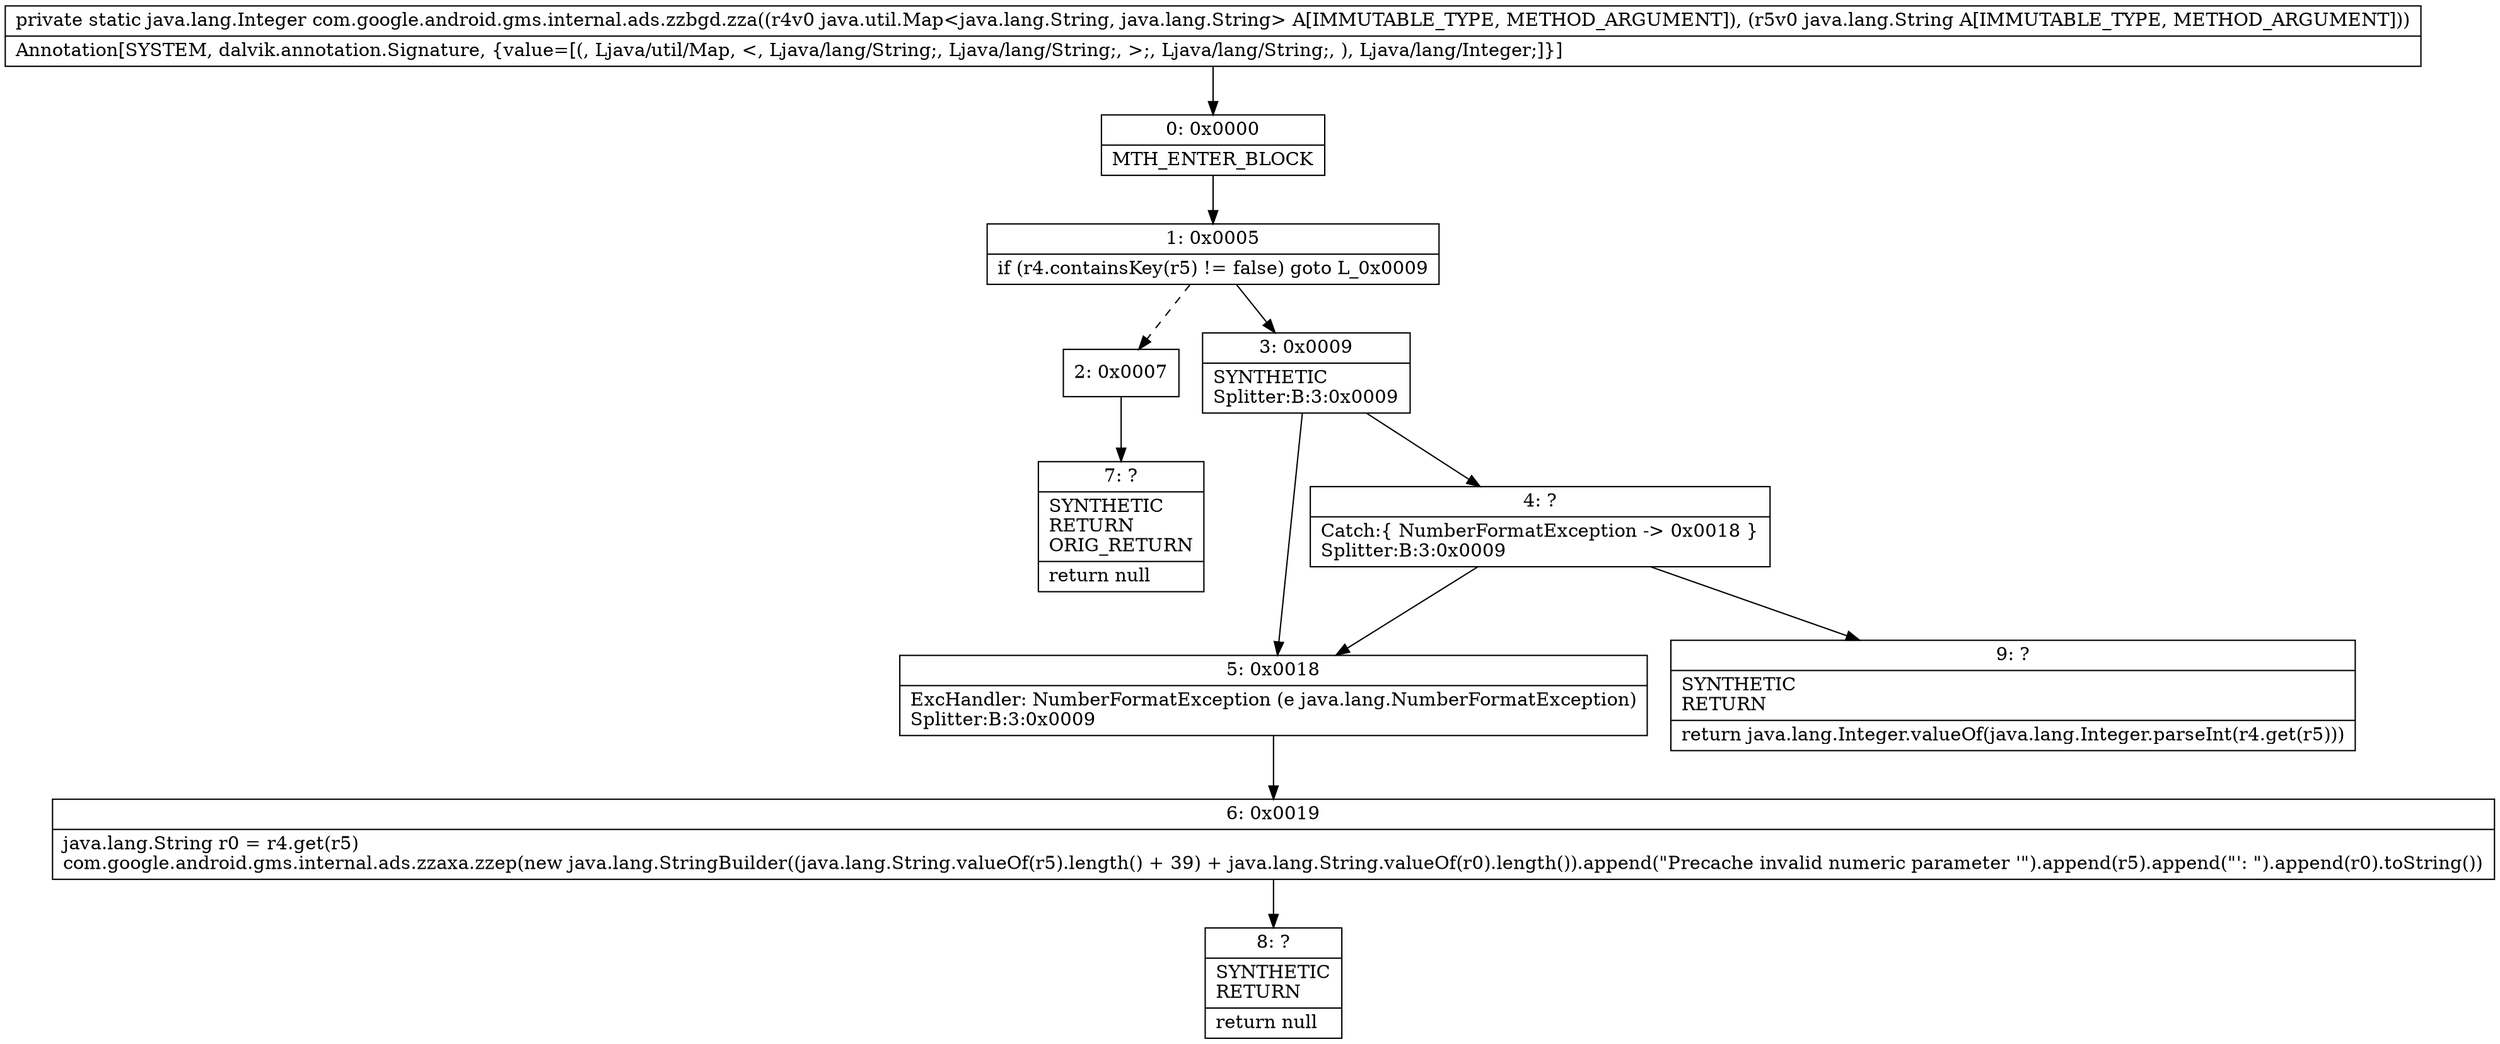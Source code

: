 digraph "CFG forcom.google.android.gms.internal.ads.zzbgd.zza(Ljava\/util\/Map;Ljava\/lang\/String;)Ljava\/lang\/Integer;" {
Node_0 [shape=record,label="{0\:\ 0x0000|MTH_ENTER_BLOCK\l}"];
Node_1 [shape=record,label="{1\:\ 0x0005|if (r4.containsKey(r5) != false) goto L_0x0009\l}"];
Node_2 [shape=record,label="{2\:\ 0x0007}"];
Node_3 [shape=record,label="{3\:\ 0x0009|SYNTHETIC\lSplitter:B:3:0x0009\l}"];
Node_4 [shape=record,label="{4\:\ ?|Catch:\{ NumberFormatException \-\> 0x0018 \}\lSplitter:B:3:0x0009\l}"];
Node_5 [shape=record,label="{5\:\ 0x0018|ExcHandler: NumberFormatException (e java.lang.NumberFormatException)\lSplitter:B:3:0x0009\l}"];
Node_6 [shape=record,label="{6\:\ 0x0019|java.lang.String r0 = r4.get(r5)\lcom.google.android.gms.internal.ads.zzaxa.zzep(new java.lang.StringBuilder((java.lang.String.valueOf(r5).length() + 39) + java.lang.String.valueOf(r0).length()).append(\"Precache invalid numeric parameter '\").append(r5).append(\"': \").append(r0).toString())\l}"];
Node_7 [shape=record,label="{7\:\ ?|SYNTHETIC\lRETURN\lORIG_RETURN\l|return null\l}"];
Node_8 [shape=record,label="{8\:\ ?|SYNTHETIC\lRETURN\l|return null\l}"];
Node_9 [shape=record,label="{9\:\ ?|SYNTHETIC\lRETURN\l|return java.lang.Integer.valueOf(java.lang.Integer.parseInt(r4.get(r5)))\l}"];
MethodNode[shape=record,label="{private static java.lang.Integer com.google.android.gms.internal.ads.zzbgd.zza((r4v0 java.util.Map\<java.lang.String, java.lang.String\> A[IMMUTABLE_TYPE, METHOD_ARGUMENT]), (r5v0 java.lang.String A[IMMUTABLE_TYPE, METHOD_ARGUMENT]))  | Annotation[SYSTEM, dalvik.annotation.Signature, \{value=[(, Ljava\/util\/Map, \<, Ljava\/lang\/String;, Ljava\/lang\/String;, \>;, Ljava\/lang\/String;, ), Ljava\/lang\/Integer;]\}]\l}"];
MethodNode -> Node_0;
Node_0 -> Node_1;
Node_1 -> Node_2[style=dashed];
Node_1 -> Node_3;
Node_2 -> Node_7;
Node_3 -> Node_4;
Node_3 -> Node_5;
Node_4 -> Node_5;
Node_4 -> Node_9;
Node_5 -> Node_6;
Node_6 -> Node_8;
}

